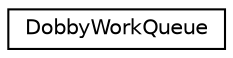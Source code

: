 digraph "Graphical Class Hierarchy"
{
 // LATEX_PDF_SIZE
  edge [fontname="Helvetica",fontsize="10",labelfontname="Helvetica",labelfontsize="10"];
  node [fontname="Helvetica",fontsize="10",shape=record];
  rankdir="LR";
  Node0 [label="DobbyWorkQueue",height=0.2,width=0.4,color="black", fillcolor="white", style="filled",URL="$classDobbyWorkQueue.html",tooltip=" "];
}
